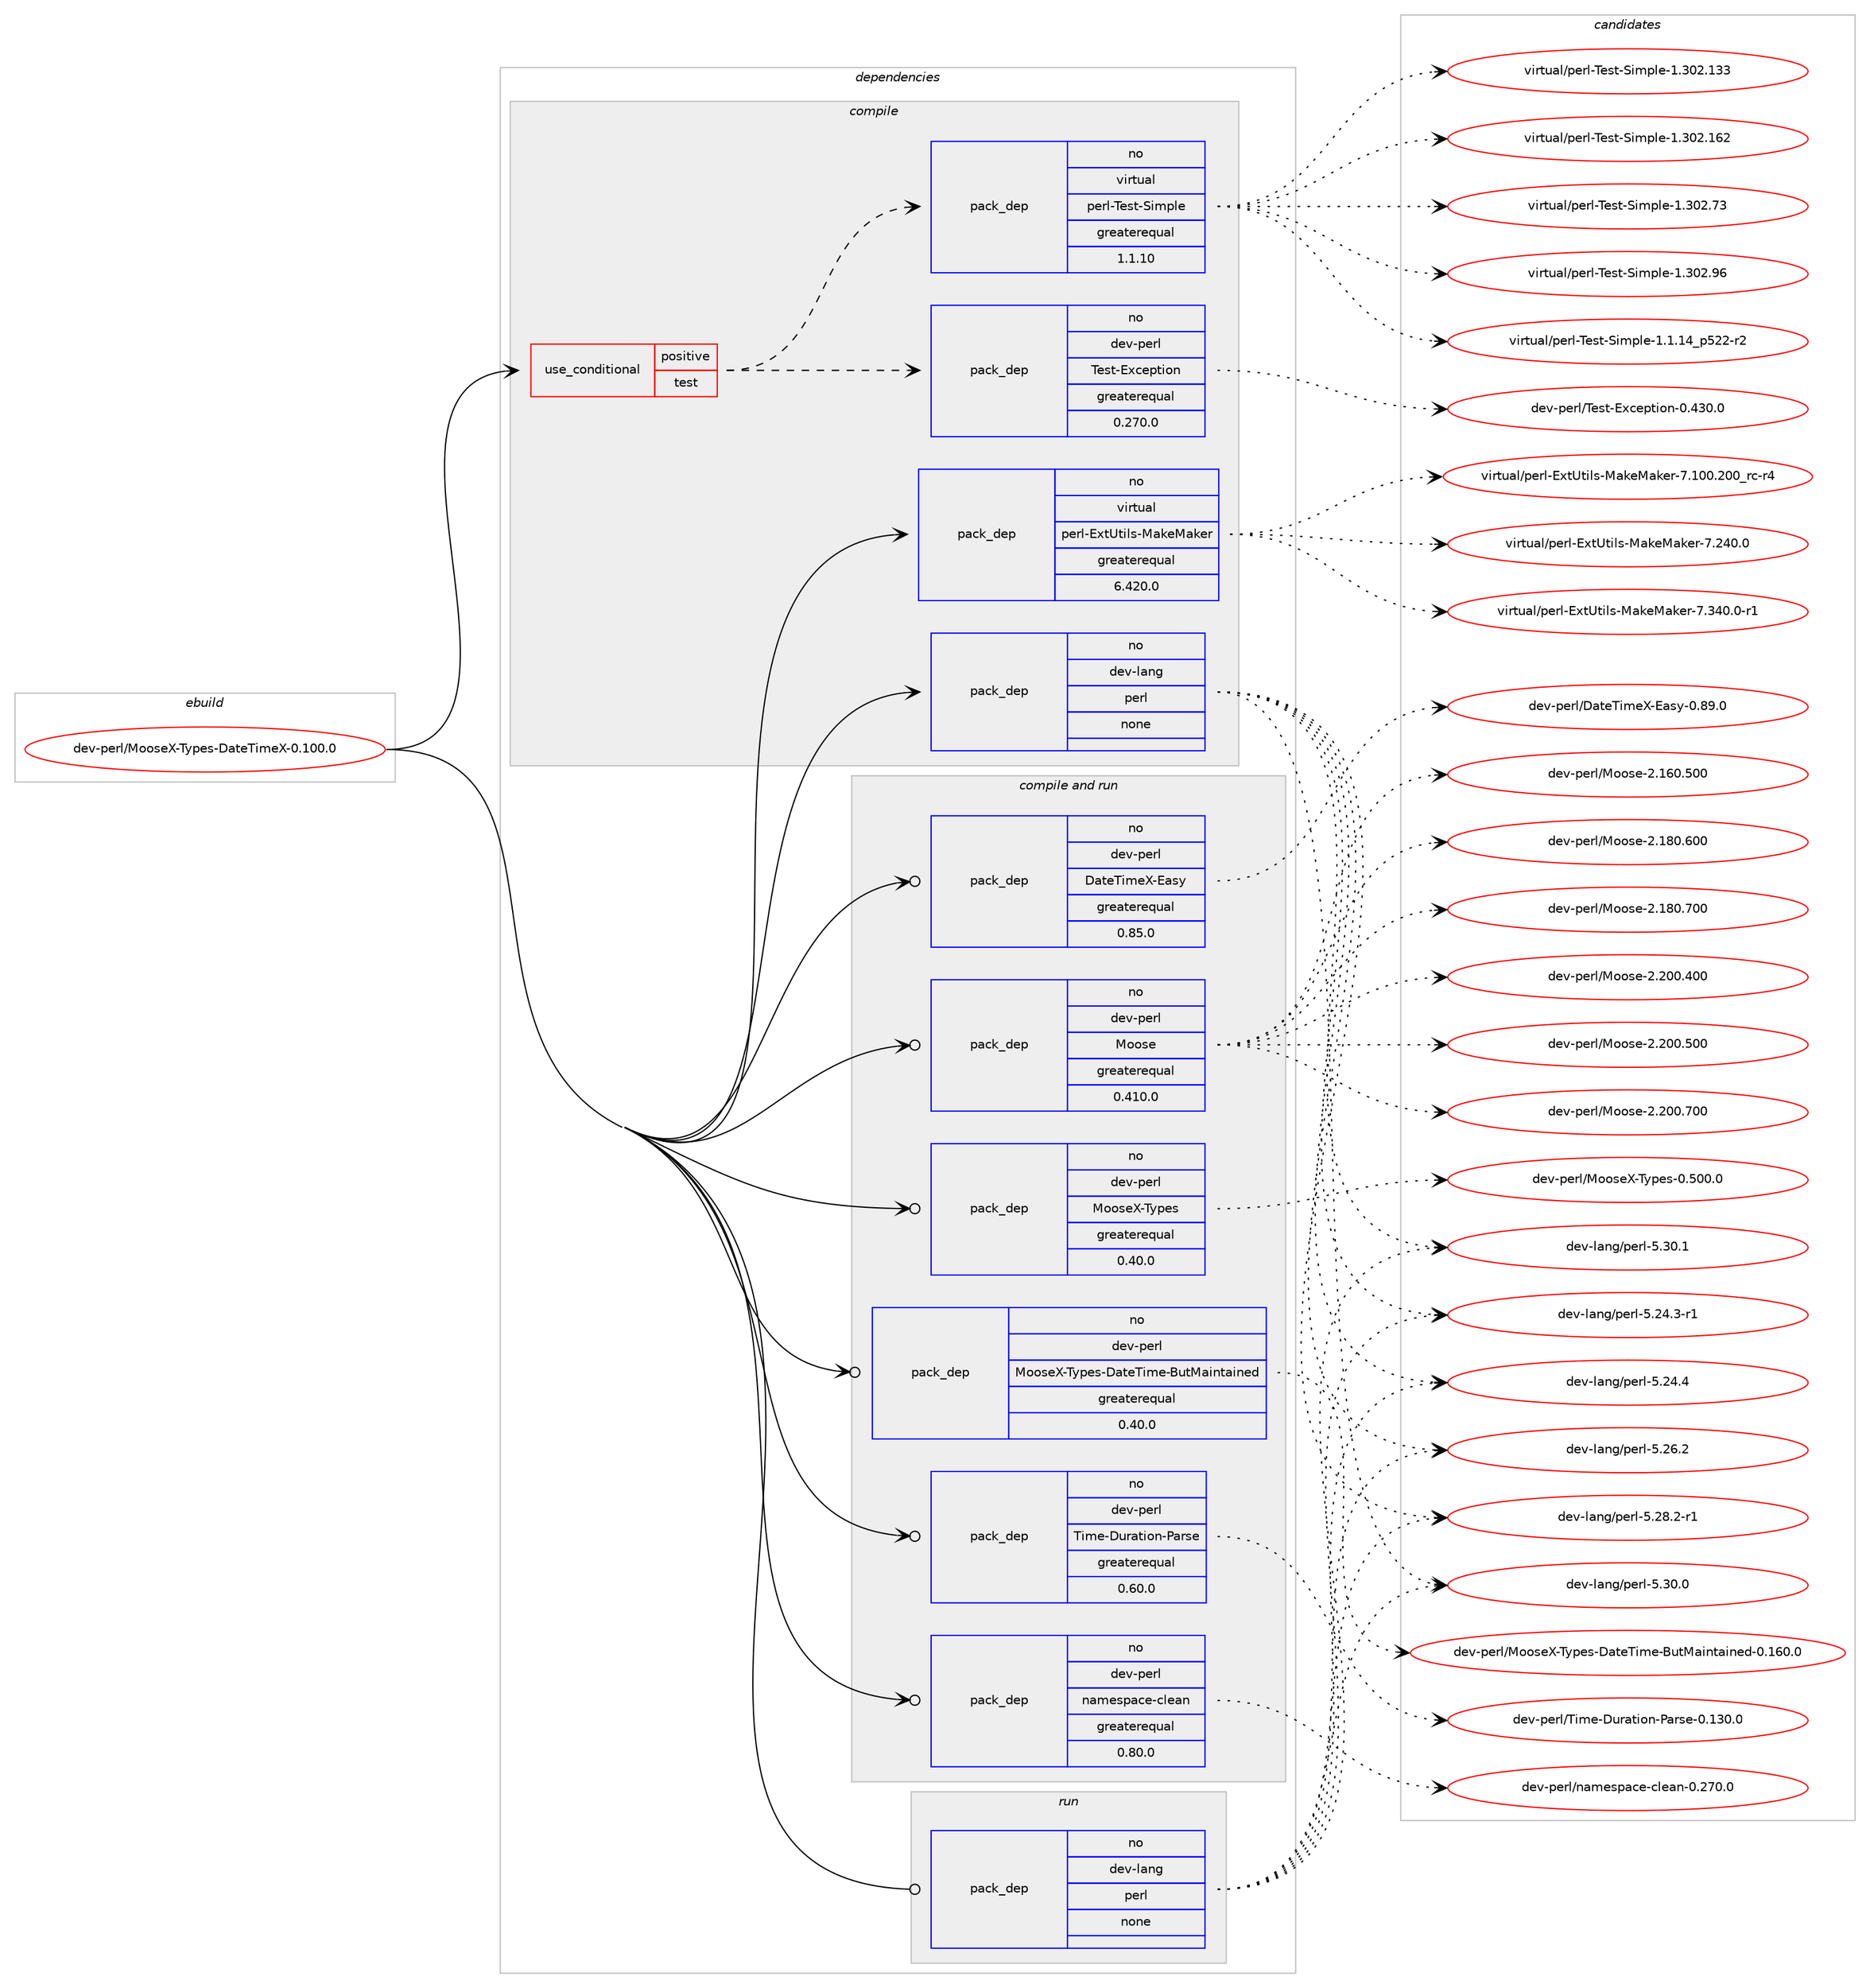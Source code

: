 digraph prolog {

# *************
# Graph options
# *************

newrank=true;
concentrate=true;
compound=true;
graph [rankdir=LR,fontname=Helvetica,fontsize=10,ranksep=1.5];#, ranksep=2.5, nodesep=0.2];
edge  [arrowhead=vee];
node  [fontname=Helvetica,fontsize=10];

# **********
# The ebuild
# **********

subgraph cluster_leftcol {
color=gray;
rank=same;
label=<<i>ebuild</i>>;
id [label="dev-perl/MooseX-Types-DateTimeX-0.100.0", color=red, width=4, href="../dev-perl/MooseX-Types-DateTimeX-0.100.0.svg"];
}

# ****************
# The dependencies
# ****************

subgraph cluster_midcol {
color=gray;
label=<<i>dependencies</i>>;
subgraph cluster_compile {
fillcolor="#eeeeee";
style=filled;
label=<<i>compile</i>>;
subgraph cond134032 {
dependency582522 [label=<<TABLE BORDER="0" CELLBORDER="1" CELLSPACING="0" CELLPADDING="4"><TR><TD ROWSPAN="3" CELLPADDING="10">use_conditional</TD></TR><TR><TD>positive</TD></TR><TR><TD>test</TD></TR></TABLE>>, shape=none, color=red];
subgraph pack436838 {
dependency582523 [label=<<TABLE BORDER="0" CELLBORDER="1" CELLSPACING="0" CELLPADDING="4" WIDTH="220"><TR><TD ROWSPAN="6" CELLPADDING="30">pack_dep</TD></TR><TR><TD WIDTH="110">no</TD></TR><TR><TD>virtual</TD></TR><TR><TD>perl-Test-Simple</TD></TR><TR><TD>greaterequal</TD></TR><TR><TD>1.1.10</TD></TR></TABLE>>, shape=none, color=blue];
}
dependency582522:e -> dependency582523:w [weight=20,style="dashed",arrowhead="vee"];
subgraph pack436839 {
dependency582524 [label=<<TABLE BORDER="0" CELLBORDER="1" CELLSPACING="0" CELLPADDING="4" WIDTH="220"><TR><TD ROWSPAN="6" CELLPADDING="30">pack_dep</TD></TR><TR><TD WIDTH="110">no</TD></TR><TR><TD>dev-perl</TD></TR><TR><TD>Test-Exception</TD></TR><TR><TD>greaterequal</TD></TR><TR><TD>0.270.0</TD></TR></TABLE>>, shape=none, color=blue];
}
dependency582522:e -> dependency582524:w [weight=20,style="dashed",arrowhead="vee"];
}
id:e -> dependency582522:w [weight=20,style="solid",arrowhead="vee"];
subgraph pack436840 {
dependency582525 [label=<<TABLE BORDER="0" CELLBORDER="1" CELLSPACING="0" CELLPADDING="4" WIDTH="220"><TR><TD ROWSPAN="6" CELLPADDING="30">pack_dep</TD></TR><TR><TD WIDTH="110">no</TD></TR><TR><TD>dev-lang</TD></TR><TR><TD>perl</TD></TR><TR><TD>none</TD></TR><TR><TD></TD></TR></TABLE>>, shape=none, color=blue];
}
id:e -> dependency582525:w [weight=20,style="solid",arrowhead="vee"];
subgraph pack436841 {
dependency582526 [label=<<TABLE BORDER="0" CELLBORDER="1" CELLSPACING="0" CELLPADDING="4" WIDTH="220"><TR><TD ROWSPAN="6" CELLPADDING="30">pack_dep</TD></TR><TR><TD WIDTH="110">no</TD></TR><TR><TD>virtual</TD></TR><TR><TD>perl-ExtUtils-MakeMaker</TD></TR><TR><TD>greaterequal</TD></TR><TR><TD>6.420.0</TD></TR></TABLE>>, shape=none, color=blue];
}
id:e -> dependency582526:w [weight=20,style="solid",arrowhead="vee"];
}
subgraph cluster_compileandrun {
fillcolor="#eeeeee";
style=filled;
label=<<i>compile and run</i>>;
subgraph pack436842 {
dependency582527 [label=<<TABLE BORDER="0" CELLBORDER="1" CELLSPACING="0" CELLPADDING="4" WIDTH="220"><TR><TD ROWSPAN="6" CELLPADDING="30">pack_dep</TD></TR><TR><TD WIDTH="110">no</TD></TR><TR><TD>dev-perl</TD></TR><TR><TD>DateTimeX-Easy</TD></TR><TR><TD>greaterequal</TD></TR><TR><TD>0.85.0</TD></TR></TABLE>>, shape=none, color=blue];
}
id:e -> dependency582527:w [weight=20,style="solid",arrowhead="odotvee"];
subgraph pack436843 {
dependency582528 [label=<<TABLE BORDER="0" CELLBORDER="1" CELLSPACING="0" CELLPADDING="4" WIDTH="220"><TR><TD ROWSPAN="6" CELLPADDING="30">pack_dep</TD></TR><TR><TD WIDTH="110">no</TD></TR><TR><TD>dev-perl</TD></TR><TR><TD>Moose</TD></TR><TR><TD>greaterequal</TD></TR><TR><TD>0.410.0</TD></TR></TABLE>>, shape=none, color=blue];
}
id:e -> dependency582528:w [weight=20,style="solid",arrowhead="odotvee"];
subgraph pack436844 {
dependency582529 [label=<<TABLE BORDER="0" CELLBORDER="1" CELLSPACING="0" CELLPADDING="4" WIDTH="220"><TR><TD ROWSPAN="6" CELLPADDING="30">pack_dep</TD></TR><TR><TD WIDTH="110">no</TD></TR><TR><TD>dev-perl</TD></TR><TR><TD>MooseX-Types</TD></TR><TR><TD>greaterequal</TD></TR><TR><TD>0.40.0</TD></TR></TABLE>>, shape=none, color=blue];
}
id:e -> dependency582529:w [weight=20,style="solid",arrowhead="odotvee"];
subgraph pack436845 {
dependency582530 [label=<<TABLE BORDER="0" CELLBORDER="1" CELLSPACING="0" CELLPADDING="4" WIDTH="220"><TR><TD ROWSPAN="6" CELLPADDING="30">pack_dep</TD></TR><TR><TD WIDTH="110">no</TD></TR><TR><TD>dev-perl</TD></TR><TR><TD>MooseX-Types-DateTime-ButMaintained</TD></TR><TR><TD>greaterequal</TD></TR><TR><TD>0.40.0</TD></TR></TABLE>>, shape=none, color=blue];
}
id:e -> dependency582530:w [weight=20,style="solid",arrowhead="odotvee"];
subgraph pack436846 {
dependency582531 [label=<<TABLE BORDER="0" CELLBORDER="1" CELLSPACING="0" CELLPADDING="4" WIDTH="220"><TR><TD ROWSPAN="6" CELLPADDING="30">pack_dep</TD></TR><TR><TD WIDTH="110">no</TD></TR><TR><TD>dev-perl</TD></TR><TR><TD>Time-Duration-Parse</TD></TR><TR><TD>greaterequal</TD></TR><TR><TD>0.60.0</TD></TR></TABLE>>, shape=none, color=blue];
}
id:e -> dependency582531:w [weight=20,style="solid",arrowhead="odotvee"];
subgraph pack436847 {
dependency582532 [label=<<TABLE BORDER="0" CELLBORDER="1" CELLSPACING="0" CELLPADDING="4" WIDTH="220"><TR><TD ROWSPAN="6" CELLPADDING="30">pack_dep</TD></TR><TR><TD WIDTH="110">no</TD></TR><TR><TD>dev-perl</TD></TR><TR><TD>namespace-clean</TD></TR><TR><TD>greaterequal</TD></TR><TR><TD>0.80.0</TD></TR></TABLE>>, shape=none, color=blue];
}
id:e -> dependency582532:w [weight=20,style="solid",arrowhead="odotvee"];
}
subgraph cluster_run {
fillcolor="#eeeeee";
style=filled;
label=<<i>run</i>>;
subgraph pack436848 {
dependency582533 [label=<<TABLE BORDER="0" CELLBORDER="1" CELLSPACING="0" CELLPADDING="4" WIDTH="220"><TR><TD ROWSPAN="6" CELLPADDING="30">pack_dep</TD></TR><TR><TD WIDTH="110">no</TD></TR><TR><TD>dev-lang</TD></TR><TR><TD>perl</TD></TR><TR><TD>none</TD></TR><TR><TD></TD></TR></TABLE>>, shape=none, color=blue];
}
id:e -> dependency582533:w [weight=20,style="solid",arrowhead="odot"];
}
}

# **************
# The candidates
# **************

subgraph cluster_choices {
rank=same;
color=gray;
label=<<i>candidates</i>>;

subgraph choice436838 {
color=black;
nodesep=1;
choice11810511411611797108471121011141084584101115116458310510911210810145494649464952951125350504511450 [label="virtual/perl-Test-Simple-1.1.14_p522-r2", color=red, width=4,href="../virtual/perl-Test-Simple-1.1.14_p522-r2.svg"];
choice11810511411611797108471121011141084584101115116458310510911210810145494651485046495151 [label="virtual/perl-Test-Simple-1.302.133", color=red, width=4,href="../virtual/perl-Test-Simple-1.302.133.svg"];
choice11810511411611797108471121011141084584101115116458310510911210810145494651485046495450 [label="virtual/perl-Test-Simple-1.302.162", color=red, width=4,href="../virtual/perl-Test-Simple-1.302.162.svg"];
choice118105114116117971084711210111410845841011151164583105109112108101454946514850465551 [label="virtual/perl-Test-Simple-1.302.73", color=red, width=4,href="../virtual/perl-Test-Simple-1.302.73.svg"];
choice118105114116117971084711210111410845841011151164583105109112108101454946514850465754 [label="virtual/perl-Test-Simple-1.302.96", color=red, width=4,href="../virtual/perl-Test-Simple-1.302.96.svg"];
dependency582523:e -> choice11810511411611797108471121011141084584101115116458310510911210810145494649464952951125350504511450:w [style=dotted,weight="100"];
dependency582523:e -> choice11810511411611797108471121011141084584101115116458310510911210810145494651485046495151:w [style=dotted,weight="100"];
dependency582523:e -> choice11810511411611797108471121011141084584101115116458310510911210810145494651485046495450:w [style=dotted,weight="100"];
dependency582523:e -> choice118105114116117971084711210111410845841011151164583105109112108101454946514850465551:w [style=dotted,weight="100"];
dependency582523:e -> choice118105114116117971084711210111410845841011151164583105109112108101454946514850465754:w [style=dotted,weight="100"];
}
subgraph choice436839 {
color=black;
nodesep=1;
choice1001011184511210111410847841011151164569120991011121161051111104548465251484648 [label="dev-perl/Test-Exception-0.430.0", color=red, width=4,href="../dev-perl/Test-Exception-0.430.0.svg"];
dependency582524:e -> choice1001011184511210111410847841011151164569120991011121161051111104548465251484648:w [style=dotted,weight="100"];
}
subgraph choice436840 {
color=black;
nodesep=1;
choice100101118451089711010347112101114108455346505246514511449 [label="dev-lang/perl-5.24.3-r1", color=red, width=4,href="../dev-lang/perl-5.24.3-r1.svg"];
choice10010111845108971101034711210111410845534650524652 [label="dev-lang/perl-5.24.4", color=red, width=4,href="../dev-lang/perl-5.24.4.svg"];
choice10010111845108971101034711210111410845534650544650 [label="dev-lang/perl-5.26.2", color=red, width=4,href="../dev-lang/perl-5.26.2.svg"];
choice100101118451089711010347112101114108455346505646504511449 [label="dev-lang/perl-5.28.2-r1", color=red, width=4,href="../dev-lang/perl-5.28.2-r1.svg"];
choice10010111845108971101034711210111410845534651484648 [label="dev-lang/perl-5.30.0", color=red, width=4,href="../dev-lang/perl-5.30.0.svg"];
choice10010111845108971101034711210111410845534651484649 [label="dev-lang/perl-5.30.1", color=red, width=4,href="../dev-lang/perl-5.30.1.svg"];
dependency582525:e -> choice100101118451089711010347112101114108455346505246514511449:w [style=dotted,weight="100"];
dependency582525:e -> choice10010111845108971101034711210111410845534650524652:w [style=dotted,weight="100"];
dependency582525:e -> choice10010111845108971101034711210111410845534650544650:w [style=dotted,weight="100"];
dependency582525:e -> choice100101118451089711010347112101114108455346505646504511449:w [style=dotted,weight="100"];
dependency582525:e -> choice10010111845108971101034711210111410845534651484648:w [style=dotted,weight="100"];
dependency582525:e -> choice10010111845108971101034711210111410845534651484649:w [style=dotted,weight="100"];
}
subgraph choice436841 {
color=black;
nodesep=1;
choice118105114116117971084711210111410845691201168511610510811545779710710177971071011144555464948484650484895114994511452 [label="virtual/perl-ExtUtils-MakeMaker-7.100.200_rc-r4", color=red, width=4,href="../virtual/perl-ExtUtils-MakeMaker-7.100.200_rc-r4.svg"];
choice118105114116117971084711210111410845691201168511610510811545779710710177971071011144555465052484648 [label="virtual/perl-ExtUtils-MakeMaker-7.240.0", color=red, width=4,href="../virtual/perl-ExtUtils-MakeMaker-7.240.0.svg"];
choice1181051141161179710847112101114108456912011685116105108115457797107101779710710111445554651524846484511449 [label="virtual/perl-ExtUtils-MakeMaker-7.340.0-r1", color=red, width=4,href="../virtual/perl-ExtUtils-MakeMaker-7.340.0-r1.svg"];
dependency582526:e -> choice118105114116117971084711210111410845691201168511610510811545779710710177971071011144555464948484650484895114994511452:w [style=dotted,weight="100"];
dependency582526:e -> choice118105114116117971084711210111410845691201168511610510811545779710710177971071011144555465052484648:w [style=dotted,weight="100"];
dependency582526:e -> choice1181051141161179710847112101114108456912011685116105108115457797107101779710710111445554651524846484511449:w [style=dotted,weight="100"];
}
subgraph choice436842 {
color=black;
nodesep=1;
choice10010111845112101114108476897116101841051091018845699711512145484656574648 [label="dev-perl/DateTimeX-Easy-0.89.0", color=red, width=4,href="../dev-perl/DateTimeX-Easy-0.89.0.svg"];
dependency582527:e -> choice10010111845112101114108476897116101841051091018845699711512145484656574648:w [style=dotted,weight="100"];
}
subgraph choice436843 {
color=black;
nodesep=1;
choice10010111845112101114108477711111111510145504649544846534848 [label="dev-perl/Moose-2.160.500", color=red, width=4,href="../dev-perl/Moose-2.160.500.svg"];
choice10010111845112101114108477711111111510145504649564846544848 [label="dev-perl/Moose-2.180.600", color=red, width=4,href="../dev-perl/Moose-2.180.600.svg"];
choice10010111845112101114108477711111111510145504649564846554848 [label="dev-perl/Moose-2.180.700", color=red, width=4,href="../dev-perl/Moose-2.180.700.svg"];
choice10010111845112101114108477711111111510145504650484846524848 [label="dev-perl/Moose-2.200.400", color=red, width=4,href="../dev-perl/Moose-2.200.400.svg"];
choice10010111845112101114108477711111111510145504650484846534848 [label="dev-perl/Moose-2.200.500", color=red, width=4,href="../dev-perl/Moose-2.200.500.svg"];
choice10010111845112101114108477711111111510145504650484846554848 [label="dev-perl/Moose-2.200.700", color=red, width=4,href="../dev-perl/Moose-2.200.700.svg"];
dependency582528:e -> choice10010111845112101114108477711111111510145504649544846534848:w [style=dotted,weight="100"];
dependency582528:e -> choice10010111845112101114108477711111111510145504649564846544848:w [style=dotted,weight="100"];
dependency582528:e -> choice10010111845112101114108477711111111510145504649564846554848:w [style=dotted,weight="100"];
dependency582528:e -> choice10010111845112101114108477711111111510145504650484846524848:w [style=dotted,weight="100"];
dependency582528:e -> choice10010111845112101114108477711111111510145504650484846534848:w [style=dotted,weight="100"];
dependency582528:e -> choice10010111845112101114108477711111111510145504650484846554848:w [style=dotted,weight="100"];
}
subgraph choice436844 {
color=black;
nodesep=1;
choice1001011184511210111410847771111111151018845841211121011154548465348484648 [label="dev-perl/MooseX-Types-0.500.0", color=red, width=4,href="../dev-perl/MooseX-Types-0.500.0.svg"];
dependency582529:e -> choice1001011184511210111410847771111111151018845841211121011154548465348484648:w [style=dotted,weight="100"];
}
subgraph choice436845 {
color=black;
nodesep=1;
choice1001011184511210111410847771111111151018845841211121011154568971161018410510910145661171167797105110116971051101011004548464954484648 [label="dev-perl/MooseX-Types-DateTime-ButMaintained-0.160.0", color=red, width=4,href="../dev-perl/MooseX-Types-DateTime-ButMaintained-0.160.0.svg"];
dependency582530:e -> choice1001011184511210111410847771111111151018845841211121011154568971161018410510910145661171167797105110116971051101011004548464954484648:w [style=dotted,weight="100"];
}
subgraph choice436846 {
color=black;
nodesep=1;
choice1001011184511210111410847841051091014568117114971161051111104580971141151014548464951484648 [label="dev-perl/Time-Duration-Parse-0.130.0", color=red, width=4,href="../dev-perl/Time-Duration-Parse-0.130.0.svg"];
dependency582531:e -> choice1001011184511210111410847841051091014568117114971161051111104580971141151014548464951484648:w [style=dotted,weight="100"];
}
subgraph choice436847 {
color=black;
nodesep=1;
choice10010111845112101114108471109710910111511297991014599108101971104548465055484648 [label="dev-perl/namespace-clean-0.270.0", color=red, width=4,href="../dev-perl/namespace-clean-0.270.0.svg"];
dependency582532:e -> choice10010111845112101114108471109710910111511297991014599108101971104548465055484648:w [style=dotted,weight="100"];
}
subgraph choice436848 {
color=black;
nodesep=1;
choice100101118451089711010347112101114108455346505246514511449 [label="dev-lang/perl-5.24.3-r1", color=red, width=4,href="../dev-lang/perl-5.24.3-r1.svg"];
choice10010111845108971101034711210111410845534650524652 [label="dev-lang/perl-5.24.4", color=red, width=4,href="../dev-lang/perl-5.24.4.svg"];
choice10010111845108971101034711210111410845534650544650 [label="dev-lang/perl-5.26.2", color=red, width=4,href="../dev-lang/perl-5.26.2.svg"];
choice100101118451089711010347112101114108455346505646504511449 [label="dev-lang/perl-5.28.2-r1", color=red, width=4,href="../dev-lang/perl-5.28.2-r1.svg"];
choice10010111845108971101034711210111410845534651484648 [label="dev-lang/perl-5.30.0", color=red, width=4,href="../dev-lang/perl-5.30.0.svg"];
choice10010111845108971101034711210111410845534651484649 [label="dev-lang/perl-5.30.1", color=red, width=4,href="../dev-lang/perl-5.30.1.svg"];
dependency582533:e -> choice100101118451089711010347112101114108455346505246514511449:w [style=dotted,weight="100"];
dependency582533:e -> choice10010111845108971101034711210111410845534650524652:w [style=dotted,weight="100"];
dependency582533:e -> choice10010111845108971101034711210111410845534650544650:w [style=dotted,weight="100"];
dependency582533:e -> choice100101118451089711010347112101114108455346505646504511449:w [style=dotted,weight="100"];
dependency582533:e -> choice10010111845108971101034711210111410845534651484648:w [style=dotted,weight="100"];
dependency582533:e -> choice10010111845108971101034711210111410845534651484649:w [style=dotted,weight="100"];
}
}

}
